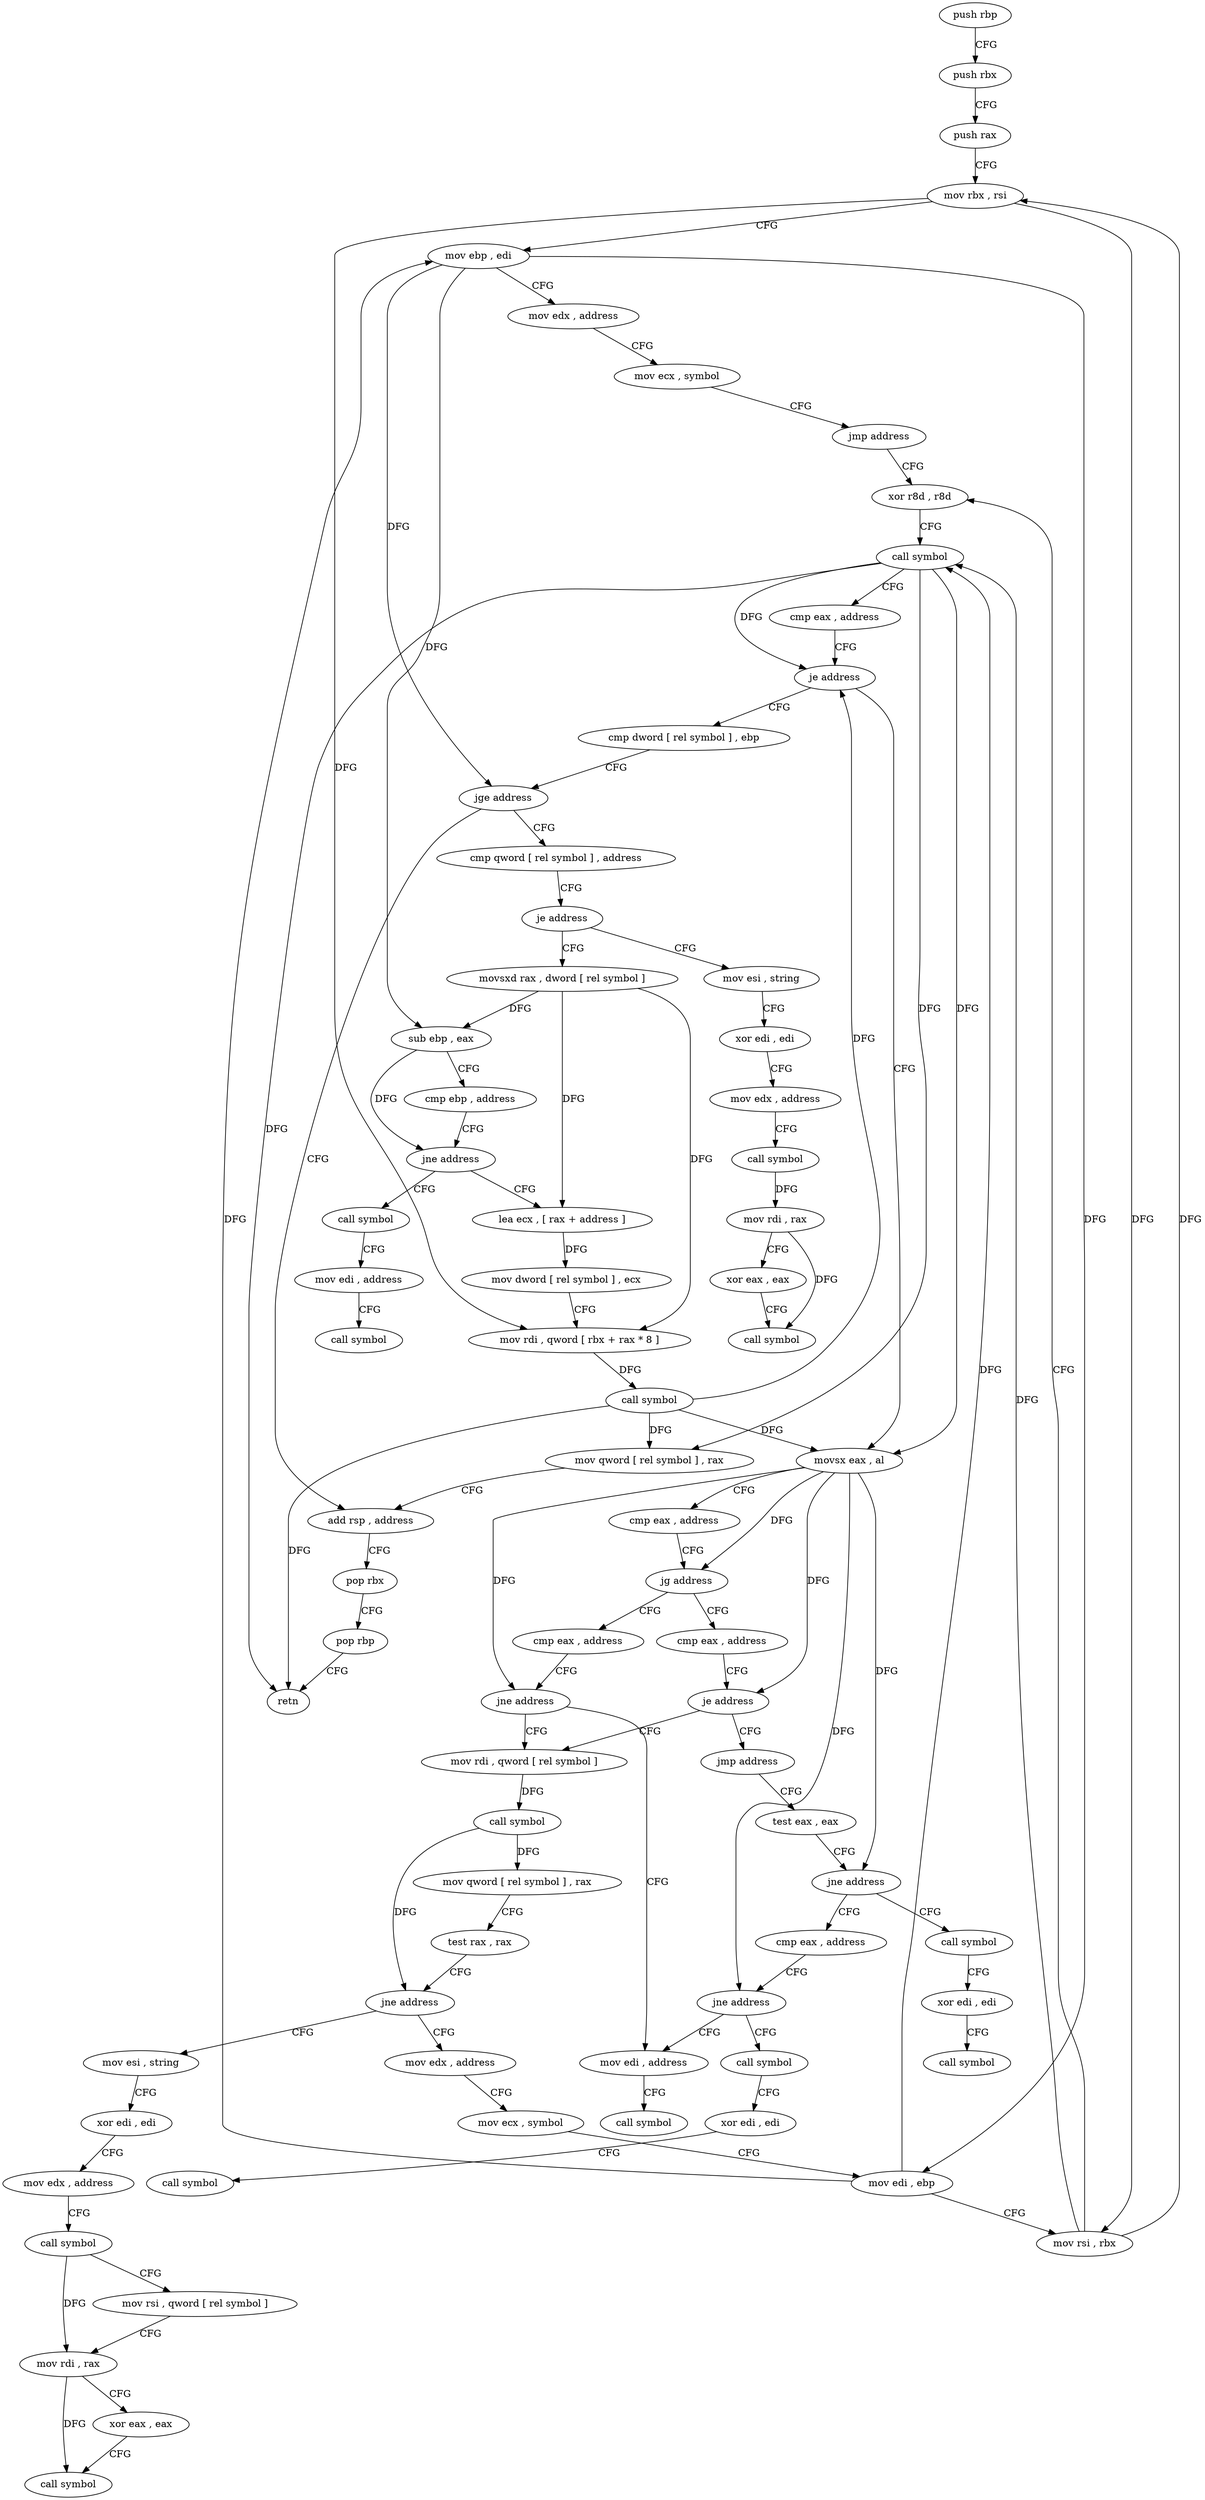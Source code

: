 digraph "func" {
"4215696" [label = "push rbp" ]
"4215697" [label = "push rbx" ]
"4215698" [label = "push rax" ]
"4215699" [label = "mov rbx , rsi" ]
"4215702" [label = "mov ebp , edi" ]
"4215704" [label = "mov edx , address" ]
"4215709" [label = "mov ecx , symbol" ]
"4215714" [label = "jmp address" ]
"4215743" [label = "xor r8d , r8d" ]
"4215746" [label = "call symbol" ]
"4215751" [label = "cmp eax , address" ]
"4215754" [label = "je address" ]
"4215845" [label = "cmp dword [ rel symbol ] , ebp" ]
"4215756" [label = "movsx eax , al" ]
"4215851" [label = "jge address" ]
"4215929" [label = "add rsp , address" ]
"4215853" [label = "cmp qword [ rel symbol ] , address" ]
"4215759" [label = "cmp eax , address" ]
"4215762" [label = "jg address" ]
"4215776" [label = "cmp eax , address" ]
"4215764" [label = "cmp eax , address" ]
"4215933" [label = "pop rbx" ]
"4215934" [label = "pop rbp" ]
"4215935" [label = "retn" ]
"4215861" [label = "je address" ]
"4215890" [label = "movsxd rax , dword [ rel symbol ]" ]
"4215863" [label = "mov esi , string" ]
"4215779" [label = "jne address" ]
"4215969" [label = "mov edi , address" ]
"4215785" [label = "mov rdi , qword [ rel symbol ]" ]
"4215767" [label = "je address" ]
"4215769" [label = "jmp address" ]
"4215897" [label = "sub ebp , eax" ]
"4215899" [label = "cmp ebp , address" ]
"4215902" [label = "jne address" ]
"4215979" [label = "call symbol" ]
"4215904" [label = "lea ecx , [ rax + address ]" ]
"4215868" [label = "xor edi , edi" ]
"4215870" [label = "mov edx , address" ]
"4215875" [label = "call symbol" ]
"4215880" [label = "mov rdi , rax" ]
"4215883" [label = "xor eax , eax" ]
"4215885" [label = "call symbol" ]
"4215974" [label = "call symbol" ]
"4215792" [label = "call symbol" ]
"4215797" [label = "mov qword [ rel symbol ] , rax" ]
"4215804" [label = "test rax , rax" ]
"4215807" [label = "jne address" ]
"4215728" [label = "mov edx , address" ]
"4215809" [label = "mov esi , string" ]
"4215936" [label = "test eax , eax" ]
"4215984" [label = "mov edi , address" ]
"4215989" [label = "call symbol" ]
"4215907" [label = "mov dword [ rel symbol ] , ecx" ]
"4215913" [label = "mov rdi , qword [ rbx + rax * 8 ]" ]
"4215917" [label = "call symbol" ]
"4215922" [label = "mov qword [ rel symbol ] , rax" ]
"4215733" [label = "mov ecx , symbol" ]
"4215738" [label = "mov edi , ebp" ]
"4215740" [label = "mov rsi , rbx" ]
"4215814" [label = "xor edi , edi" ]
"4215816" [label = "mov edx , address" ]
"4215821" [label = "call symbol" ]
"4215826" [label = "mov rsi , qword [ rel symbol ]" ]
"4215833" [label = "mov rdi , rax" ]
"4215836" [label = "xor eax , eax" ]
"4215838" [label = "call symbol" ]
"4215938" [label = "jne address" ]
"4215952" [label = "cmp eax , address" ]
"4215940" [label = "call symbol" ]
"4215955" [label = "jne address" ]
"4215957" [label = "call symbol" ]
"4215945" [label = "xor edi , edi" ]
"4215947" [label = "call symbol" ]
"4215962" [label = "xor edi , edi" ]
"4215964" [label = "call symbol" ]
"4215696" -> "4215697" [ label = "CFG" ]
"4215697" -> "4215698" [ label = "CFG" ]
"4215698" -> "4215699" [ label = "CFG" ]
"4215699" -> "4215702" [ label = "CFG" ]
"4215699" -> "4215913" [ label = "DFG" ]
"4215699" -> "4215740" [ label = "DFG" ]
"4215702" -> "4215704" [ label = "CFG" ]
"4215702" -> "4215851" [ label = "DFG" ]
"4215702" -> "4215897" [ label = "DFG" ]
"4215702" -> "4215738" [ label = "DFG" ]
"4215704" -> "4215709" [ label = "CFG" ]
"4215709" -> "4215714" [ label = "CFG" ]
"4215714" -> "4215743" [ label = "CFG" ]
"4215743" -> "4215746" [ label = "CFG" ]
"4215746" -> "4215751" [ label = "CFG" ]
"4215746" -> "4215754" [ label = "DFG" ]
"4215746" -> "4215756" [ label = "DFG" ]
"4215746" -> "4215935" [ label = "DFG" ]
"4215746" -> "4215922" [ label = "DFG" ]
"4215751" -> "4215754" [ label = "CFG" ]
"4215754" -> "4215845" [ label = "CFG" ]
"4215754" -> "4215756" [ label = "CFG" ]
"4215845" -> "4215851" [ label = "CFG" ]
"4215756" -> "4215759" [ label = "CFG" ]
"4215756" -> "4215762" [ label = "DFG" ]
"4215756" -> "4215779" [ label = "DFG" ]
"4215756" -> "4215767" [ label = "DFG" ]
"4215756" -> "4215938" [ label = "DFG" ]
"4215756" -> "4215955" [ label = "DFG" ]
"4215851" -> "4215929" [ label = "CFG" ]
"4215851" -> "4215853" [ label = "CFG" ]
"4215929" -> "4215933" [ label = "CFG" ]
"4215853" -> "4215861" [ label = "CFG" ]
"4215759" -> "4215762" [ label = "CFG" ]
"4215762" -> "4215776" [ label = "CFG" ]
"4215762" -> "4215764" [ label = "CFG" ]
"4215776" -> "4215779" [ label = "CFG" ]
"4215764" -> "4215767" [ label = "CFG" ]
"4215933" -> "4215934" [ label = "CFG" ]
"4215934" -> "4215935" [ label = "CFG" ]
"4215861" -> "4215890" [ label = "CFG" ]
"4215861" -> "4215863" [ label = "CFG" ]
"4215890" -> "4215897" [ label = "DFG" ]
"4215890" -> "4215904" [ label = "DFG" ]
"4215890" -> "4215913" [ label = "DFG" ]
"4215863" -> "4215868" [ label = "CFG" ]
"4215779" -> "4215969" [ label = "CFG" ]
"4215779" -> "4215785" [ label = "CFG" ]
"4215969" -> "4215974" [ label = "CFG" ]
"4215785" -> "4215792" [ label = "DFG" ]
"4215767" -> "4215785" [ label = "CFG" ]
"4215767" -> "4215769" [ label = "CFG" ]
"4215769" -> "4215936" [ label = "CFG" ]
"4215897" -> "4215899" [ label = "CFG" ]
"4215897" -> "4215902" [ label = "DFG" ]
"4215899" -> "4215902" [ label = "CFG" ]
"4215902" -> "4215979" [ label = "CFG" ]
"4215902" -> "4215904" [ label = "CFG" ]
"4215979" -> "4215984" [ label = "CFG" ]
"4215904" -> "4215907" [ label = "DFG" ]
"4215868" -> "4215870" [ label = "CFG" ]
"4215870" -> "4215875" [ label = "CFG" ]
"4215875" -> "4215880" [ label = "DFG" ]
"4215880" -> "4215883" [ label = "CFG" ]
"4215880" -> "4215885" [ label = "DFG" ]
"4215883" -> "4215885" [ label = "CFG" ]
"4215792" -> "4215797" [ label = "DFG" ]
"4215792" -> "4215807" [ label = "DFG" ]
"4215797" -> "4215804" [ label = "CFG" ]
"4215804" -> "4215807" [ label = "CFG" ]
"4215807" -> "4215728" [ label = "CFG" ]
"4215807" -> "4215809" [ label = "CFG" ]
"4215728" -> "4215733" [ label = "CFG" ]
"4215809" -> "4215814" [ label = "CFG" ]
"4215936" -> "4215938" [ label = "CFG" ]
"4215984" -> "4215989" [ label = "CFG" ]
"4215907" -> "4215913" [ label = "CFG" ]
"4215913" -> "4215917" [ label = "DFG" ]
"4215917" -> "4215922" [ label = "DFG" ]
"4215917" -> "4215754" [ label = "DFG" ]
"4215917" -> "4215756" [ label = "DFG" ]
"4215917" -> "4215935" [ label = "DFG" ]
"4215922" -> "4215929" [ label = "CFG" ]
"4215733" -> "4215738" [ label = "CFG" ]
"4215738" -> "4215740" [ label = "CFG" ]
"4215738" -> "4215702" [ label = "DFG" ]
"4215738" -> "4215746" [ label = "DFG" ]
"4215740" -> "4215743" [ label = "CFG" ]
"4215740" -> "4215699" [ label = "DFG" ]
"4215740" -> "4215746" [ label = "DFG" ]
"4215814" -> "4215816" [ label = "CFG" ]
"4215816" -> "4215821" [ label = "CFG" ]
"4215821" -> "4215826" [ label = "CFG" ]
"4215821" -> "4215833" [ label = "DFG" ]
"4215826" -> "4215833" [ label = "CFG" ]
"4215833" -> "4215836" [ label = "CFG" ]
"4215833" -> "4215838" [ label = "DFG" ]
"4215836" -> "4215838" [ label = "CFG" ]
"4215938" -> "4215952" [ label = "CFG" ]
"4215938" -> "4215940" [ label = "CFG" ]
"4215952" -> "4215955" [ label = "CFG" ]
"4215940" -> "4215945" [ label = "CFG" ]
"4215955" -> "4215969" [ label = "CFG" ]
"4215955" -> "4215957" [ label = "CFG" ]
"4215957" -> "4215962" [ label = "CFG" ]
"4215945" -> "4215947" [ label = "CFG" ]
"4215962" -> "4215964" [ label = "CFG" ]
}
